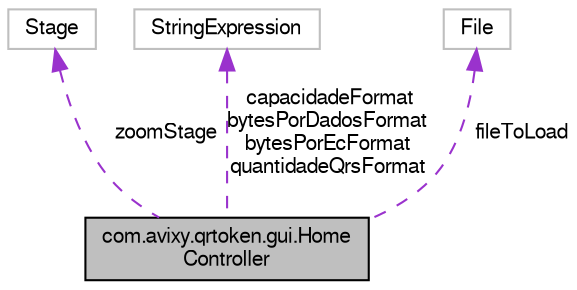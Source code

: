 digraph "com.avixy.qrtoken.gui.HomeController"
{
  bgcolor="transparent";
  edge [fontname="FreeSans",fontsize="10",labelfontname="FreeSans",labelfontsize="10"];
  node [fontname="FreeSans",fontsize="10",shape=record];
  Node1 [label="com.avixy.qrtoken.gui.Home\lController",height=0.2,width=0.4,color="black", fillcolor="grey75", style="filled" fontcolor="black"];
  Node2 -> Node1 [dir="back",color="darkorchid3",fontsize="10",style="dashed",label=" zoomStage" ,fontname="FreeSans"];
  Node2 [label="Stage",height=0.2,width=0.4,color="grey75"];
  Node3 -> Node1 [dir="back",color="darkorchid3",fontsize="10",style="dashed",label=" capacidadeFormat\nbytesPorDadosFormat\nbytesPorEcFormat\nquantidadeQrsFormat" ,fontname="FreeSans"];
  Node3 [label="StringExpression",height=0.2,width=0.4,color="grey75"];
  Node4 -> Node1 [dir="back",color="darkorchid3",fontsize="10",style="dashed",label=" fileToLoad" ,fontname="FreeSans"];
  Node4 [label="File",height=0.2,width=0.4,color="grey75"];
}
